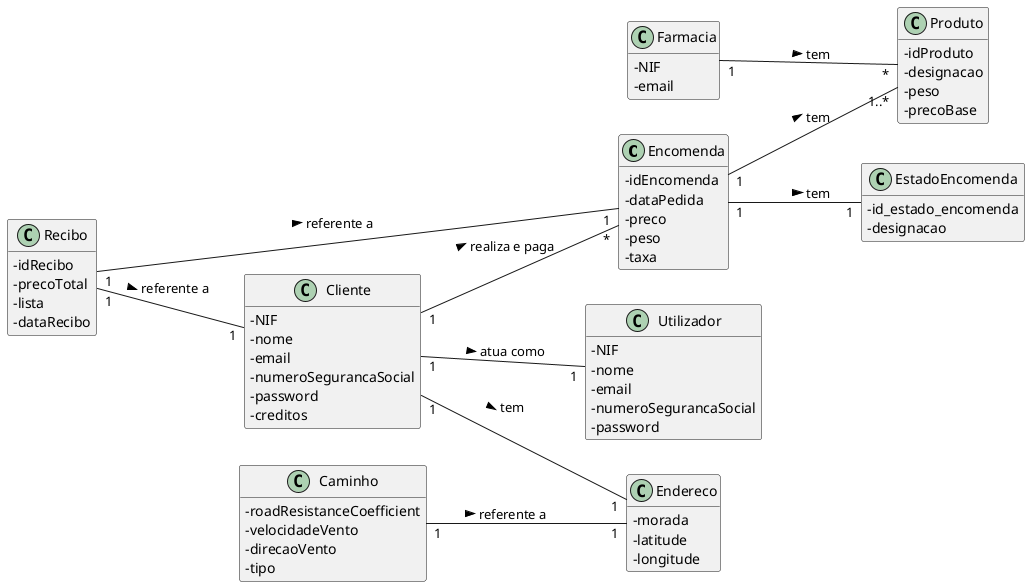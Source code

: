 @startuml
skinparam classAttributeIconSize 0
hide methods
left to right direction


class Encomenda {
  -idEncomenda
  -dataPedida
  -preco
  -peso
  -taxa
}

class Recibo {
  -idRecibo
  -precoTotal
  -lista
  -dataRecibo
}

class Produto {
  -idProduto
  -designacao
  -peso
  -precoBase
}

class Utilizador {
  -NIF
  -nome
  -email
  -numeroSegurancaSocial
  -password
}

class Endereco {
  -morada
  -latitude
  -longitude
}

class Cliente {
  -NIF
  -nome
  -email
  -numeroSegurancaSocial
  -password
  -creditos
}

class EstadoEncomenda {
  -id_estado_encomenda
  -designacao
}

class Caminho {
  -roadResistanceCoefficient
  -velocidadeVento
  -direcaoVento
  -tipo
}

class Farmacia {
  -NIF
  -email
}


Encomenda "1" -- "1" EstadoEncomenda : tem >
Cliente "1" -- "1" Utilizador: atua como >
Cliente "1" -- "*" Encomenda: realiza e paga >
Encomenda "1" -- "1..*" Produto: tem >
Cliente "1" -- "1" Endereco: tem >
Recibo "1" -- "1" Encomenda: referente a >
Recibo "1" -- "1" Cliente: referente a >
Farmacia "1" -- "*" Produto: tem >
Caminho "1" -- "1" Endereco: referente a >

@enduml